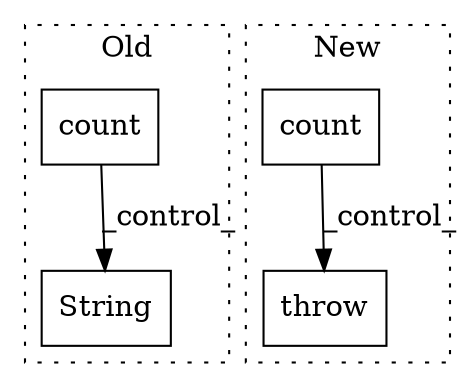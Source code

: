 digraph G {
subgraph cluster0 {
1 [label="String" a="32" s="17552,17569" l="7,1" shape="box"];
3 [label="count" a="32" s="17466" l="7" shape="box"];
label = "Old";
style="dotted";
}
subgraph cluster1 {
2 [label="count" a="32" s="17467" l="7" shape="box"];
4 [label="throw" a="53" s="17490" l="6" shape="box"];
label = "New";
style="dotted";
}
2 -> 4 [label="_control_"];
3 -> 1 [label="_control_"];
}